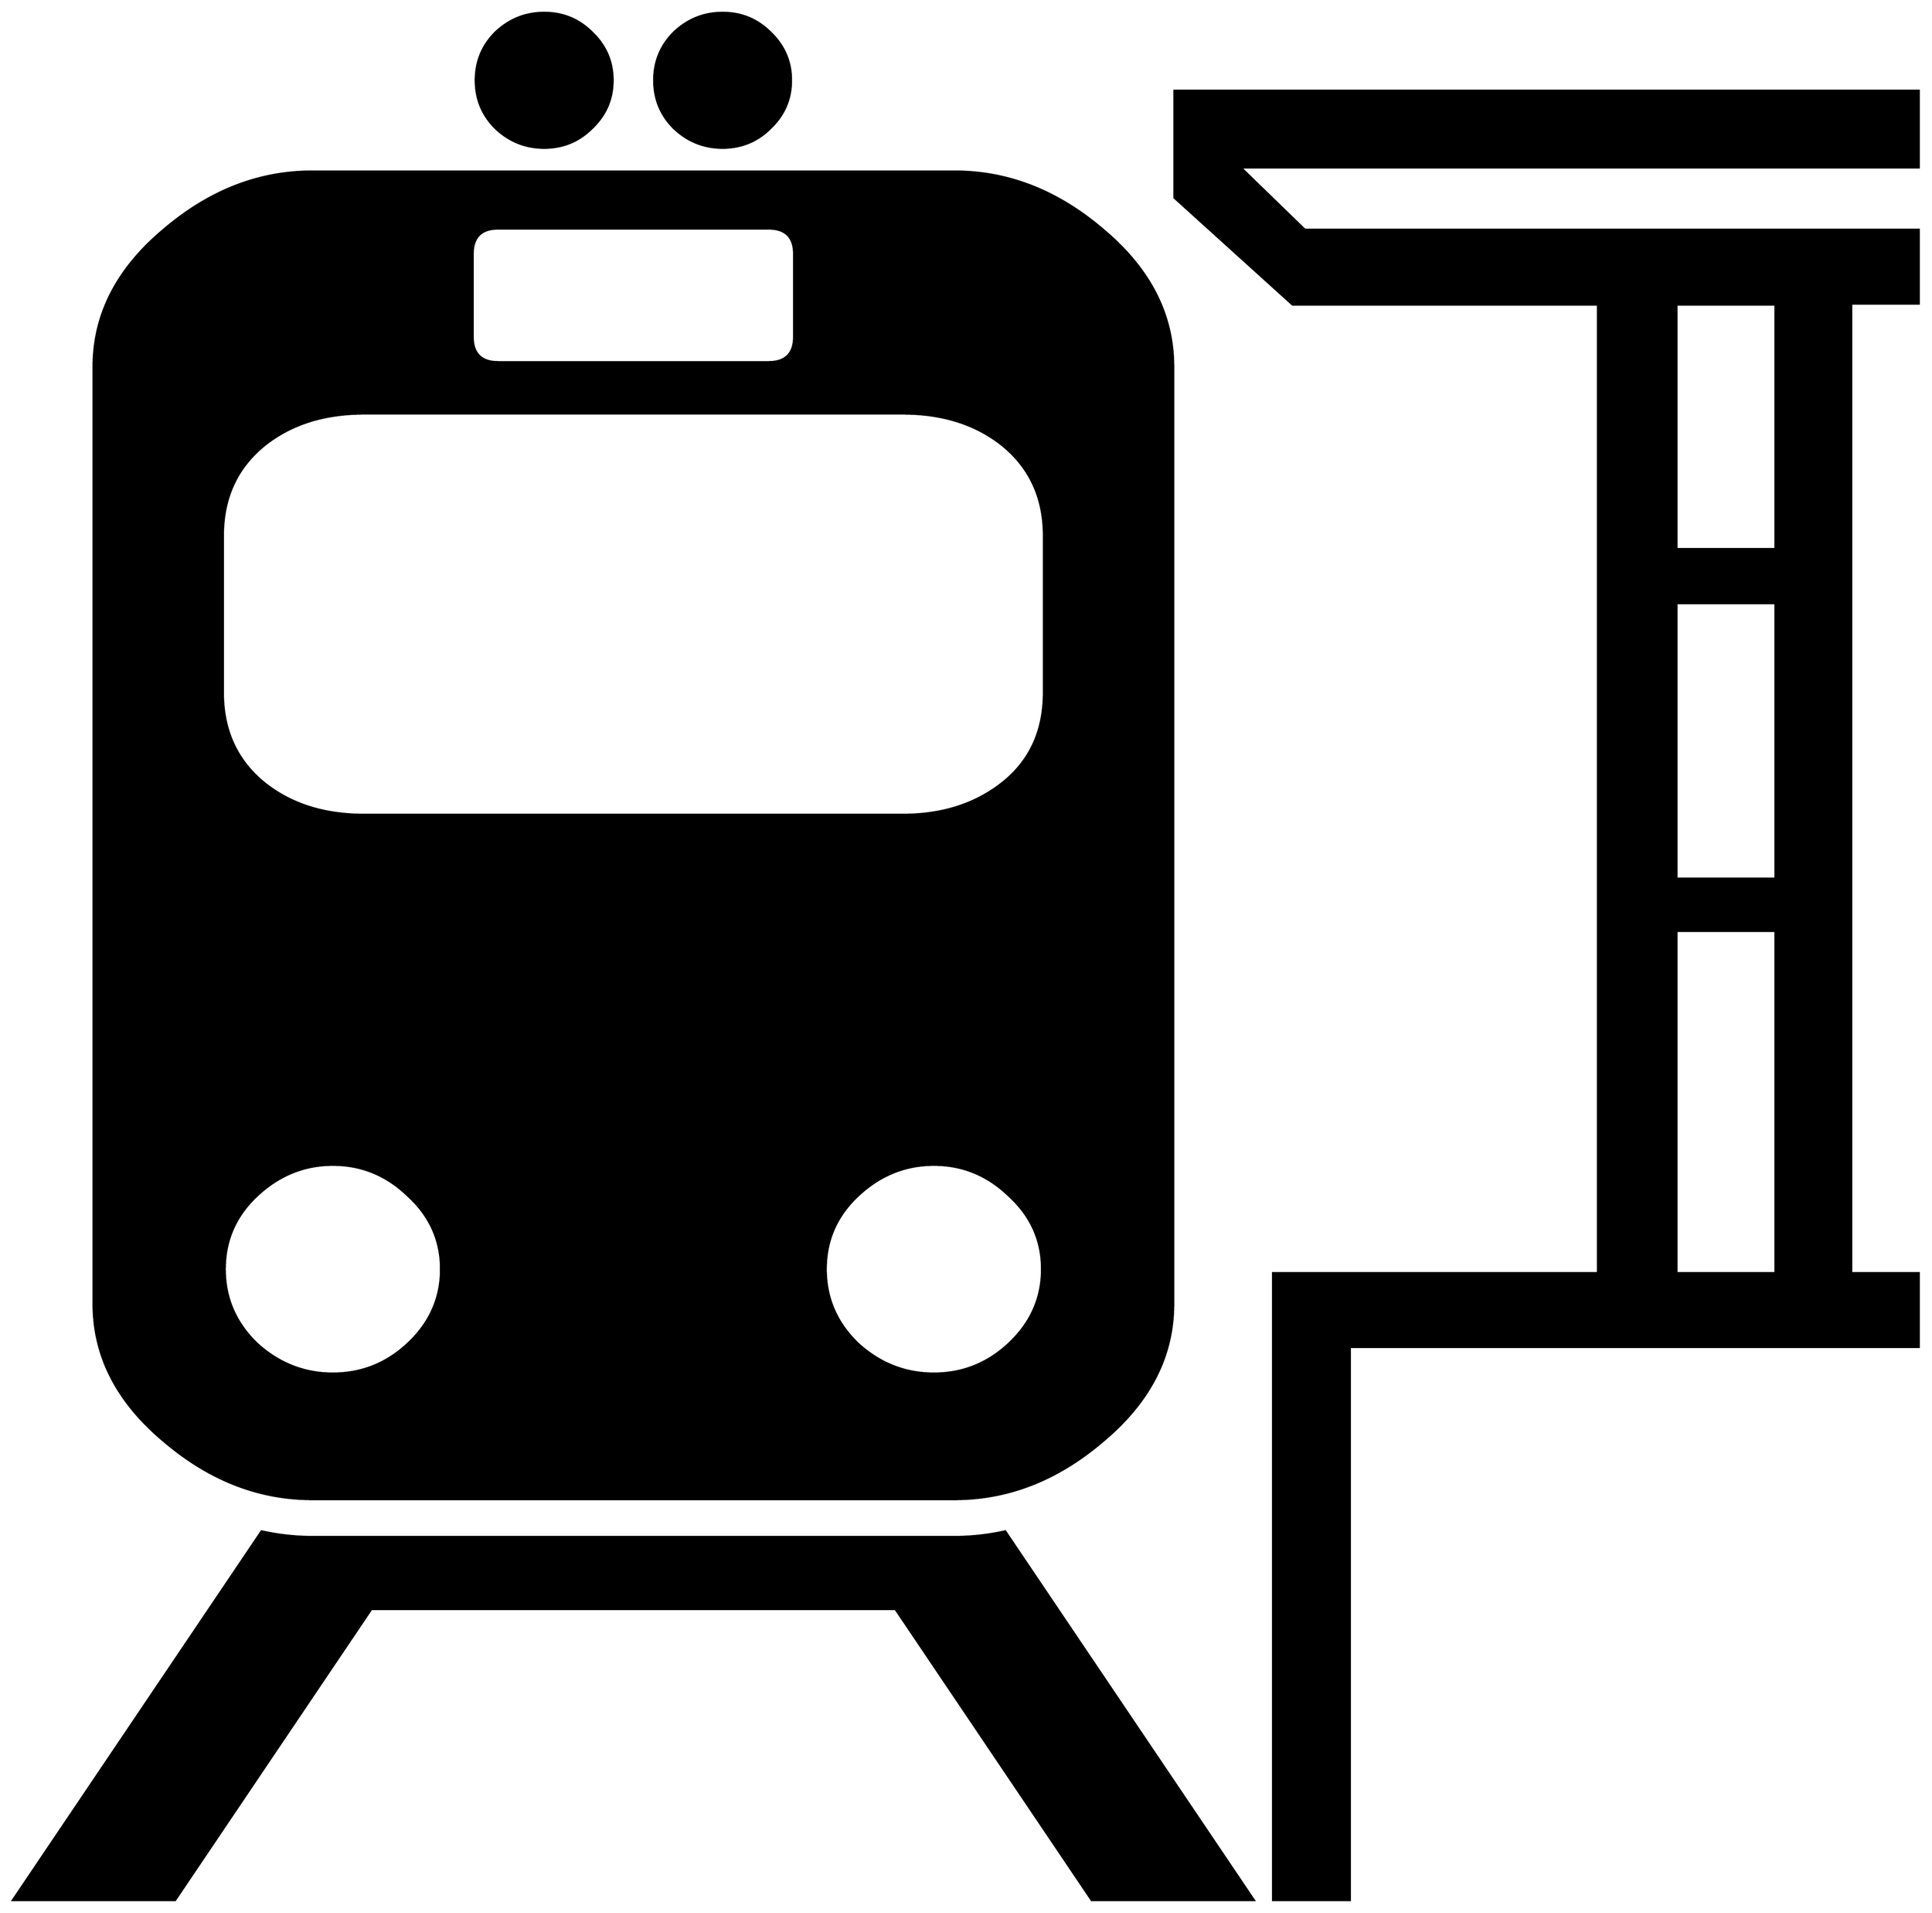 


\begin{tikzpicture}[y=0.80pt, x=0.80pt, yscale=-1.0, xscale=1.0, inner sep=0pt, outer sep=0pt]
\begin{scope}[shift={(100.0,1720.0)},nonzero rule]
  \path[draw=.,fill=.,line width=1.600pt] (941.0,-1529.0) ..
    controls (941.0,-1509.0) and (933.667,-1492.0) ..
    (919.0,-1478.0) .. controls (905.0,-1464.0) and
    (888.0,-1457.0) .. (868.0,-1457.0) .. controls
    (848.0,-1457.0) and (830.667,-1464.0) .. (816.0,-1478.0) ..
    controls (802.0,-1492.0) and (795.0,-1509.0) ..
    (795.0,-1529.0) .. controls (795.0,-1549.0) and
    (802.0,-1566.0) .. (816.0,-1580.0) .. controls
    (830.667,-1594.0) and (848.0,-1601.0) .. (868.0,-1601.0) ..
    controls (888.0,-1601.0) and (905.0,-1594.0) ..
    (919.0,-1580.0) .. controls (933.667,-1566.0) and
    (941.0,-1549.0) .. (941.0,-1529.0) -- cycle(2142.0,-180.0)
    -- (1536.0,-180.0) -- (1536.0,409.0) -- (1454.0,409.0) --
    (1454.0,-259.0) -- (1800.0,-259.0) -- (1800.0,-1290.0) --
    (1475.0,-1290.0) -- (1349.0,-1404.0) -- (1349.0,-1518.0) --
    (2142.0,-1518.0) -- (2142.0,-1436.0) -- (1420.0,-1436.0) --
    (1488.0,-1370.0) -- (2142.0,-1370.0) -- (2142.0,-1291.0) --
    (2070.0,-1291.0) -- (2070.0,-259.0) -- (2142.0,-259.0) --
    (2142.0,-180.0) -- cycle(751.0,-1529.0) .. controls
    (751.0,-1509.0) and (743.667,-1492.0) .. (729.0,-1478.0) ..
    controls (715.0,-1464.0) and (698.0,-1457.0) ..
    (678.0,-1457.0) .. controls (658.0,-1457.0) and
    (640.667,-1464.0) .. (626.0,-1478.0) .. controls
    (612.0,-1492.0) and (605.0,-1509.0) .. (605.0,-1529.0) ..
    controls (605.0,-1549.0) and (612.0,-1566.0) ..
    (626.0,-1580.0) .. controls (640.667,-1594.0) and
    (658.0,-1601.0) .. (678.0,-1601.0) .. controls
    (698.0,-1601.0) and (715.0,-1594.0) .. (729.0,-1580.0) ..
    controls (743.667,-1566.0) and (751.0,-1549.0) ..
    (751.0,-1529.0) -- cycle(1348.0,-226.0) .. controls
    (1348.0,-170.0) and (1322.667,-121.0) .. (1272.0,-79.0) ..
    controls (1224.0,-38.333) and (1171.667,-18.0) .. (1115.0,-18.0)
    -- (431.0,-18.0) .. controls (374.333,-18.0) and (322.0,-38.333)
    .. (274.0,-79.0) .. controls (223.333,-121.0) and
    (198.0,-170.0) .. (198.0,-226.0) -- (198.0,-1224.0) ..
    controls (198.0,-1280.0) and (223.333,-1329.0) ..
    (274.0,-1371.0) .. controls (322.0,-1411.667) and
    (374.333,-1432.0) .. (431.0,-1432.0) -- (1115.0,-1432.0) ..
    controls (1171.667,-1432.0) and (1224.0,-1411.667) ..
    (1272.0,-1371.0) .. controls (1322.667,-1329.0) and
    (1348.0,-1280.0) .. (1348.0,-1224.0) -- (1348.0,-226.0) --
    cycle(1434.0,409.0) -- (1261.0,409.0) -- (1052.0,99.0) --
    (494.0,99.0) -- (285.0,409.0) -- (112.0,409.0) --
    (377.0,16.0) .. controls (395.0,20.0) and (413.0,22.0) ..
    (431.0,22.0) -- (1115.0,22.0) .. controls (1133.0,22.0) and
    (1151.0,20.0) .. (1169.0,16.0) -- (1434.0,409.0) --
    cycle(1989.0,-1030.0) -- (1989.0,-1290.0) --
    (1884.0,-1290.0) -- (1884.0,-1030.0) -- (1989.0,-1030.0) --
    cycle(1989.0,-679.0) -- (1989.0,-972.0) -- (1884.0,-972.0)
    -- (1884.0,-679.0) -- (1989.0,-679.0) --
    cycle(1989.0,-259.0) -- (1989.0,-623.0) -- (1884.0,-623.0)
    -- (1884.0,-259.0) -- (1989.0,-259.0) --
    cycle(944.0,-1256.0) -- (944.0,-1344.0) .. controls
    (944.0,-1362.0) and (935.0,-1371.0) .. (917.0,-1371.0) --
    (629.0,-1371.0) .. controls (611.0,-1371.0) and
    (602.0,-1362.0) .. (602.0,-1344.0) -- (602.0,-1256.0) ..
    controls (602.0,-1238.0) and (611.0,-1229.0) ..
    (629.0,-1229.0) -- (917.0,-1229.0) .. controls
    (935.0,-1229.0) and (944.0,-1238.0) .. (944.0,-1256.0) --
    cycle(1210.0,-877.0) -- (1210.0,-1044.0) .. controls
    (1210.0,-1084.667) and (1195.0,-1117.0) .. (1165.0,-1141.0) ..
    controls (1137.0,-1163.0) and (1102.0,-1174.0) ..
    (1060.0,-1174.0) -- (486.0,-1174.0) .. controls
    (444.0,-1174.0) and (409.0,-1163.0) .. (381.0,-1141.0) ..
    controls (351.0,-1117.0) and (336.0,-1084.667) ..
    (336.0,-1044.0) -- (336.0,-877.0) .. controls (336.0,-836.333)
    and (351.0,-804.0) .. (381.0,-780.0) .. controls
    (409.0,-758.0) and (444.0,-747.0) .. (486.0,-747.0) --
    (1060.0,-747.0) .. controls (1102.0,-747.0) and
    (1137.333,-758.333) .. (1166.0,-781.0) .. controls
    (1195.333,-804.333) and (1210.0,-836.333) .. (1210.0,-877.0) --
    cycle(1208.0,-263.0) .. controls (1208.0,-293.667) and
    (1196.333,-319.667) .. (1173.0,-341.0) .. controls
    (1150.333,-363.0) and (1123.667,-374.0) .. (1093.0,-374.0) ..
    controls (1062.333,-374.0) and (1035.333,-363.0) ..
    (1012.0,-341.0) .. controls (989.333,-319.667) and
    (978.0,-293.667) .. (978.0,-263.0) .. controls (978.0,-232.333)
    and (989.333,-206.0) .. (1012.0,-184.0) .. controls
    (1035.333,-162.667) and (1062.333,-152.0) .. (1093.0,-152.0) ..
    controls (1123.667,-152.0) and (1150.333,-162.667) ..
    (1173.0,-184.0) .. controls (1196.333,-206.0) and
    (1208.0,-232.333) .. (1208.0,-263.0) -- cycle(568.0,-263.0) ..
    controls (568.0,-293.667) and (556.333,-319.667) .. (533.0,-341.0)
    .. controls (510.333,-363.0) and (483.667,-374.0) ..
    (453.0,-374.0) .. controls (422.333,-374.0) and (395.333,-363.0)
    .. (372.0,-341.0) .. controls (349.333,-319.667) and
    (338.0,-293.667) .. (338.0,-263.0) .. controls (338.0,-232.333)
    and (349.333,-206.0) .. (372.0,-184.0) .. controls
    (395.333,-162.667) and (422.333,-152.0) .. (453.0,-152.0) ..
    controls (483.667,-152.0) and (510.333,-162.667) .. (533.0,-184.0)
    .. controls (556.333,-206.0) and (568.0,-232.333) ..
    (568.0,-263.0) -- cycle;
\end{scope}

\end{tikzpicture}

